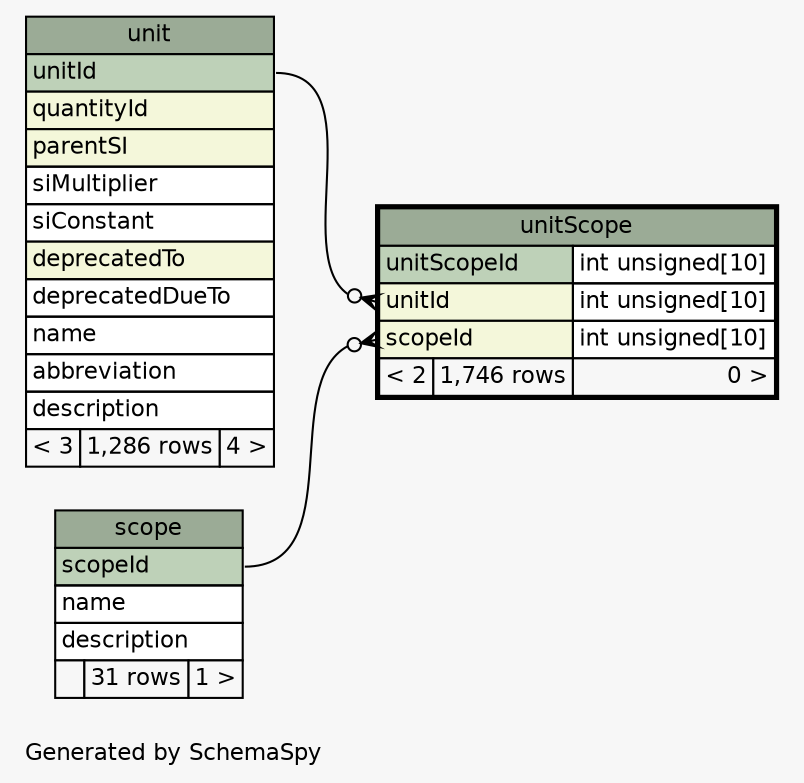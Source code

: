 // dot 2.38.0 on Mac OS X 10.11.6
// SchemaSpy rev 590
digraph "oneDegreeRelationshipsDiagram" {
  graph [
    rankdir="RL"
    bgcolor="#f7f7f7"
    label="\nGenerated by SchemaSpy"
    labeljust="l"
    nodesep="0.18"
    ranksep="0.46"
    fontname="Helvetica"
    fontsize="11"
  ];
  node [
    fontname="Helvetica"
    fontsize="11"
    shape="plaintext"
  ];
  edge [
    arrowsize="0.8"
  ];
  "unitScope":"scopeId":w -> "scope":"scopeId":e [arrowhead=none dir=back arrowtail=crowodot];
  "unitScope":"unitId":w -> "unit":"unitId":e [arrowhead=none dir=back arrowtail=crowodot];
  "scope" [
    label=<
    <TABLE BORDER="0" CELLBORDER="1" CELLSPACING="0" BGCOLOR="#ffffff">
      <TR><TD COLSPAN="3" BGCOLOR="#9bab96" ALIGN="CENTER">scope</TD></TR>
      <TR><TD PORT="scopeId" COLSPAN="3" BGCOLOR="#bed1b8" ALIGN="LEFT">scopeId</TD></TR>
      <TR><TD PORT="name" COLSPAN="3" ALIGN="LEFT">name</TD></TR>
      <TR><TD PORT="description" COLSPAN="3" ALIGN="LEFT">description</TD></TR>
      <TR><TD ALIGN="LEFT" BGCOLOR="#f7f7f7">  </TD><TD ALIGN="RIGHT" BGCOLOR="#f7f7f7">31 rows</TD><TD ALIGN="RIGHT" BGCOLOR="#f7f7f7">1 &gt;</TD></TR>
    </TABLE>>
    URL="scope.html"
    tooltip="scope"
  ];
  "unit" [
    label=<
    <TABLE BORDER="0" CELLBORDER="1" CELLSPACING="0" BGCOLOR="#ffffff">
      <TR><TD COLSPAN="3" BGCOLOR="#9bab96" ALIGN="CENTER">unit</TD></TR>
      <TR><TD PORT="unitId" COLSPAN="3" BGCOLOR="#bed1b8" ALIGN="LEFT">unitId</TD></TR>
      <TR><TD PORT="quantityId" COLSPAN="3" BGCOLOR="#f4f7da" ALIGN="LEFT">quantityId</TD></TR>
      <TR><TD PORT="parentSI" COLSPAN="3" BGCOLOR="#f4f7da" ALIGN="LEFT">parentSI</TD></TR>
      <TR><TD PORT="siMultiplier" COLSPAN="3" ALIGN="LEFT">siMultiplier</TD></TR>
      <TR><TD PORT="siConstant" COLSPAN="3" ALIGN="LEFT">siConstant</TD></TR>
      <TR><TD PORT="deprecatedTo" COLSPAN="3" BGCOLOR="#f4f7da" ALIGN="LEFT">deprecatedTo</TD></TR>
      <TR><TD PORT="deprecatedDueTo" COLSPAN="3" ALIGN="LEFT">deprecatedDueTo</TD></TR>
      <TR><TD PORT="name" COLSPAN="3" ALIGN="LEFT">name</TD></TR>
      <TR><TD PORT="abbreviation" COLSPAN="3" ALIGN="LEFT">abbreviation</TD></TR>
      <TR><TD PORT="description" COLSPAN="3" ALIGN="LEFT">description</TD></TR>
      <TR><TD ALIGN="LEFT" BGCOLOR="#f7f7f7">&lt; 3</TD><TD ALIGN="RIGHT" BGCOLOR="#f7f7f7">1,286 rows</TD><TD ALIGN="RIGHT" BGCOLOR="#f7f7f7">4 &gt;</TD></TR>
    </TABLE>>
    URL="unit.html"
    tooltip="unit"
  ];
  "unitScope" [
    label=<
    <TABLE BORDER="2" CELLBORDER="1" CELLSPACING="0" BGCOLOR="#ffffff">
      <TR><TD COLSPAN="3" BGCOLOR="#9bab96" ALIGN="CENTER">unitScope</TD></TR>
      <TR><TD PORT="unitScopeId" COLSPAN="2" BGCOLOR="#bed1b8" ALIGN="LEFT">unitScopeId</TD><TD PORT="unitScopeId.type" ALIGN="LEFT">int unsigned[10]</TD></TR>
      <TR><TD PORT="unitId" COLSPAN="2" BGCOLOR="#f4f7da" ALIGN="LEFT">unitId</TD><TD PORT="unitId.type" ALIGN="LEFT">int unsigned[10]</TD></TR>
      <TR><TD PORT="scopeId" COLSPAN="2" BGCOLOR="#f4f7da" ALIGN="LEFT">scopeId</TD><TD PORT="scopeId.type" ALIGN="LEFT">int unsigned[10]</TD></TR>
      <TR><TD ALIGN="LEFT" BGCOLOR="#f7f7f7">&lt; 2</TD><TD ALIGN="RIGHT" BGCOLOR="#f7f7f7">1,746 rows</TD><TD ALIGN="RIGHT" BGCOLOR="#f7f7f7">0 &gt;</TD></TR>
    </TABLE>>
    URL="unitScope.html"
    tooltip="unitScope"
  ];
}
